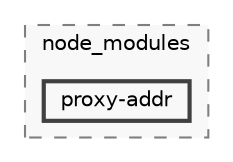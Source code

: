 digraph "backend/node_modules/proxy-addr"
{
 // LATEX_PDF_SIZE
  bgcolor="transparent";
  edge [fontname=Helvetica,fontsize=10,labelfontname=Helvetica,labelfontsize=10];
  node [fontname=Helvetica,fontsize=10,shape=box,height=0.2,width=0.4];
  compound=true
  subgraph clusterdir_86dbea9de526ba50b112ba867d8b4b1f {
    graph [ bgcolor="#f8f8f8", pencolor="grey50", label="node_modules", fontname=Helvetica,fontsize=10 style="filled,dashed", URL="dir_86dbea9de526ba50b112ba867d8b4b1f.html",tooltip=""]
  dir_091b4c84e9d68e50b0164a93165260f9 [label="proxy-addr", fillcolor="#f8f8f8", color="grey25", style="filled,bold", URL="dir_091b4c84e9d68e50b0164a93165260f9.html",tooltip=""];
  }
}

